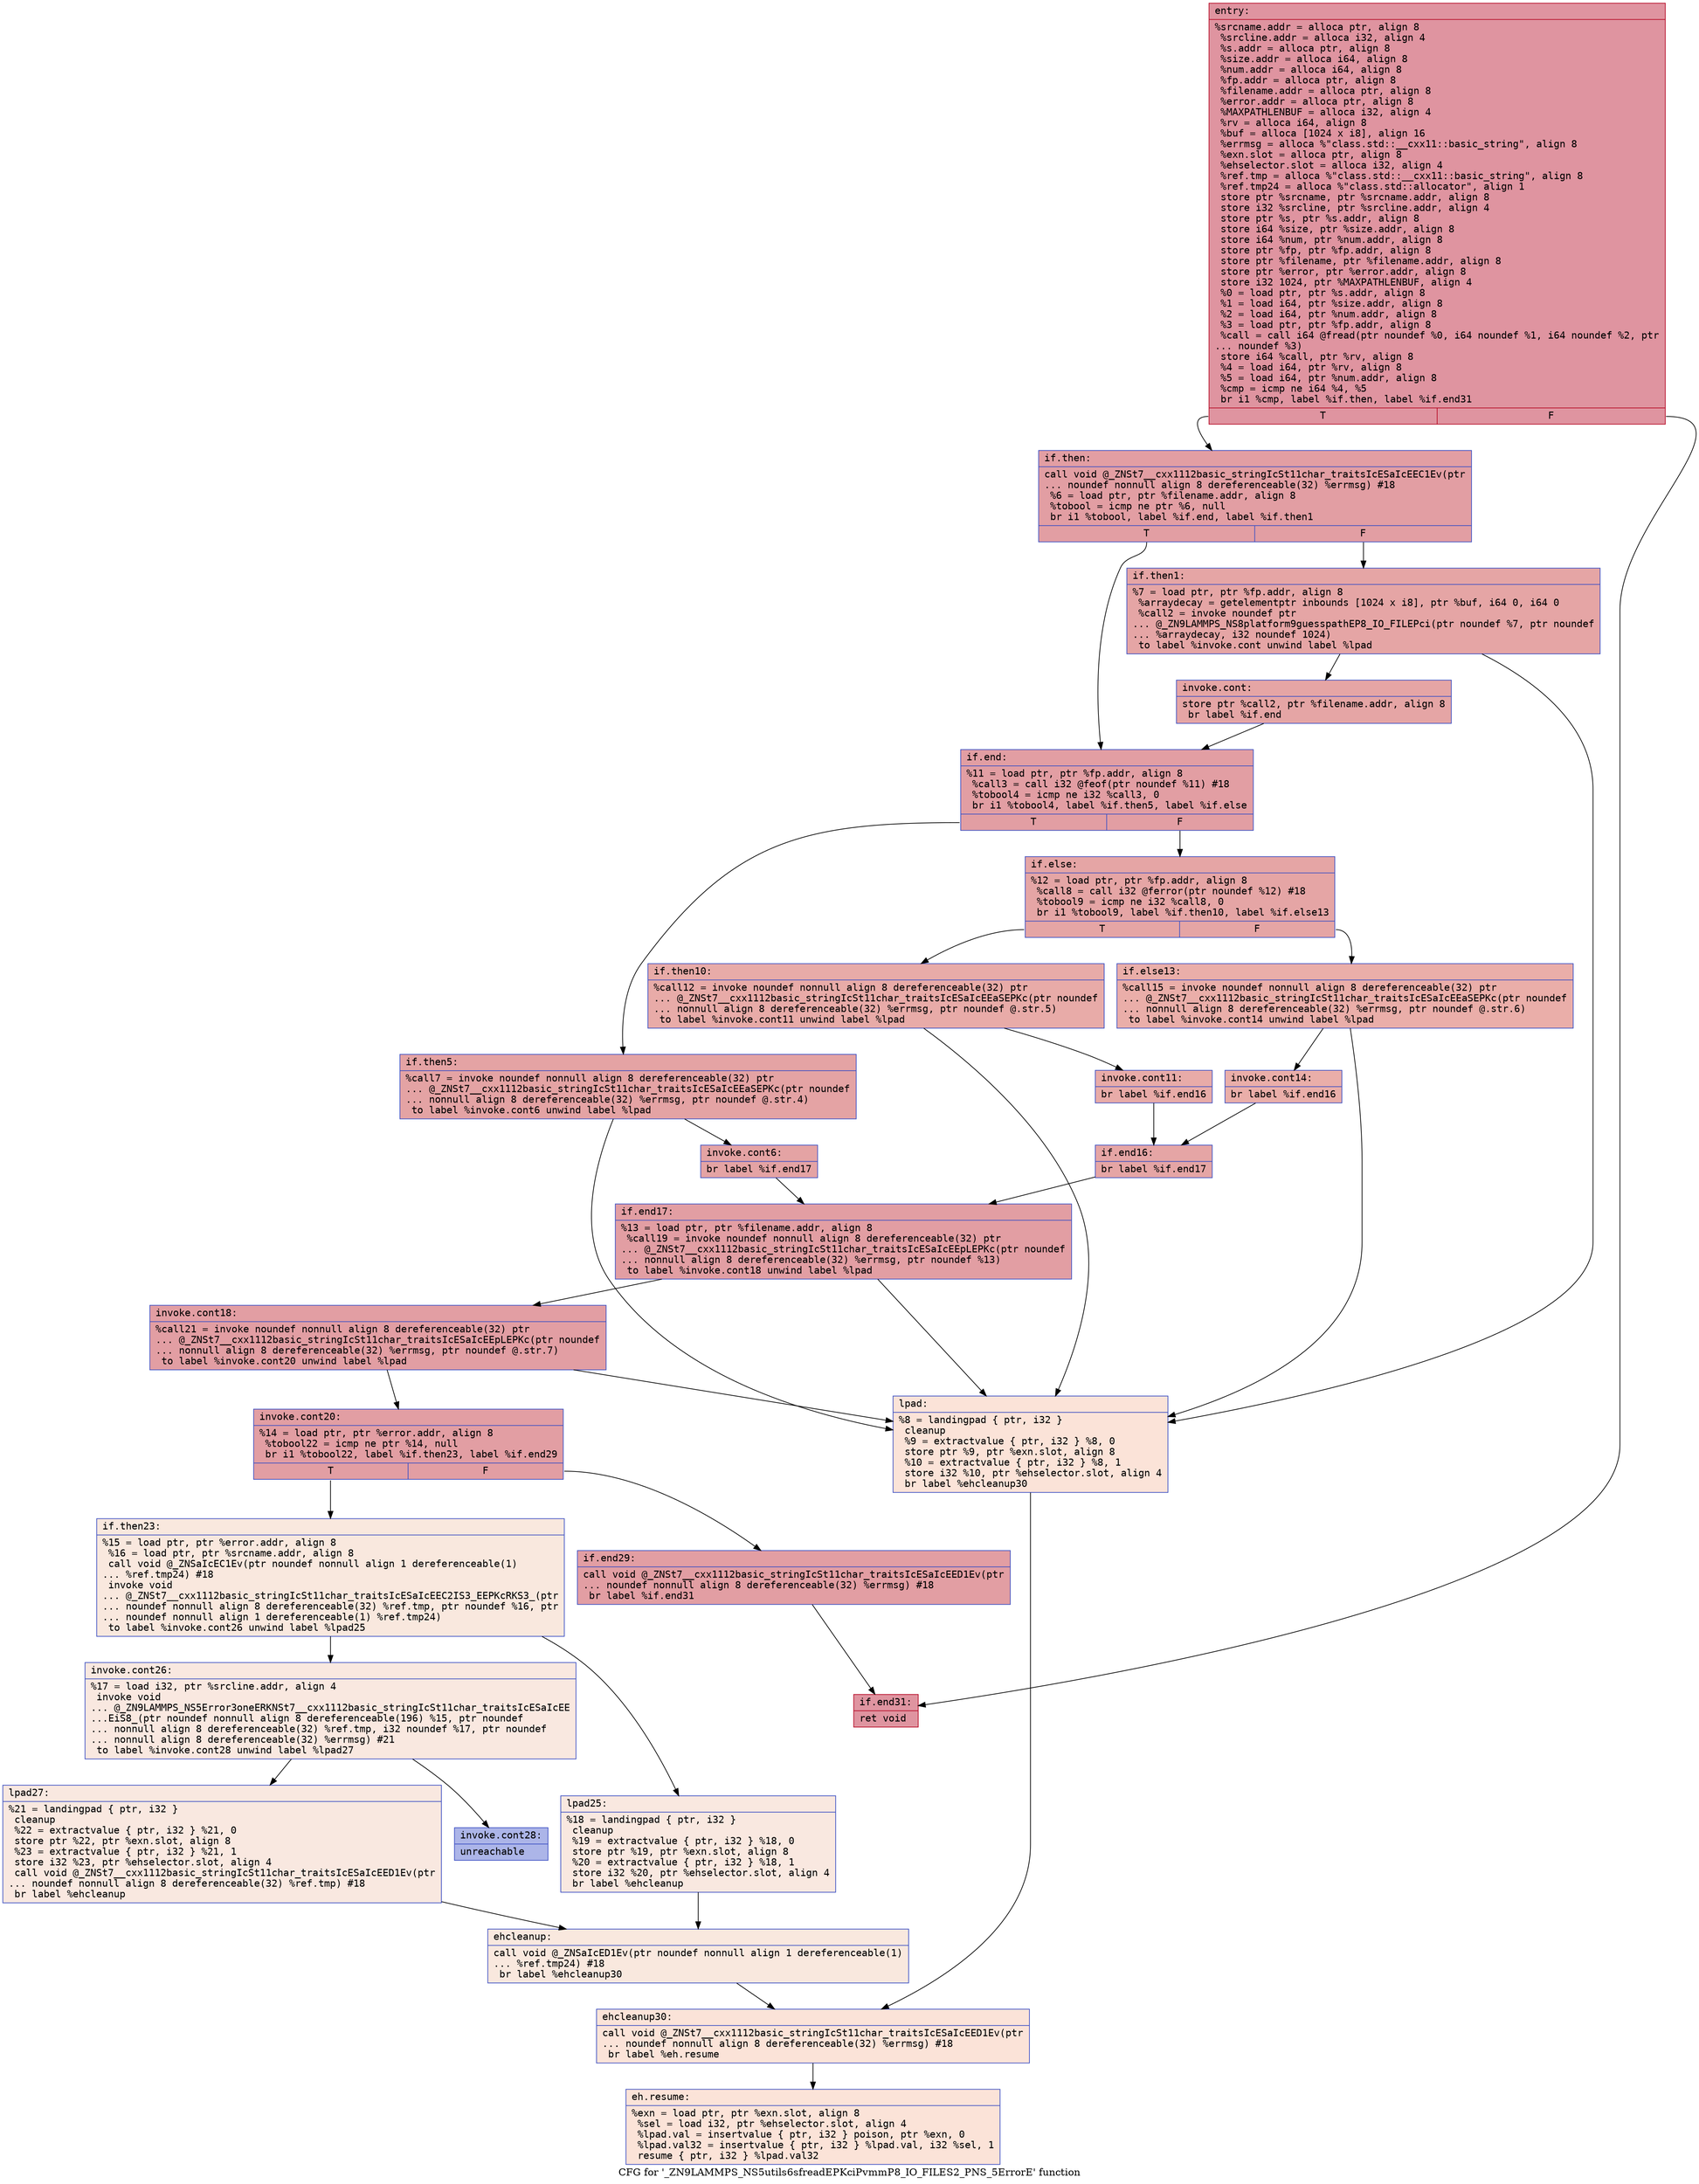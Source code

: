 digraph "CFG for '_ZN9LAMMPS_NS5utils6sfreadEPKciPvmmP8_IO_FILES2_PNS_5ErrorE' function" {
	label="CFG for '_ZN9LAMMPS_NS5utils6sfreadEPKciPvmmP8_IO_FILES2_PNS_5ErrorE' function";

	Node0x5584164e6210 [shape=record,color="#b70d28ff", style=filled, fillcolor="#b70d2870" fontname="Courier",label="{entry:\l|  %srcname.addr = alloca ptr, align 8\l  %srcline.addr = alloca i32, align 4\l  %s.addr = alloca ptr, align 8\l  %size.addr = alloca i64, align 8\l  %num.addr = alloca i64, align 8\l  %fp.addr = alloca ptr, align 8\l  %filename.addr = alloca ptr, align 8\l  %error.addr = alloca ptr, align 8\l  %MAXPATHLENBUF = alloca i32, align 4\l  %rv = alloca i64, align 8\l  %buf = alloca [1024 x i8], align 16\l  %errmsg = alloca %\"class.std::__cxx11::basic_string\", align 8\l  %exn.slot = alloca ptr, align 8\l  %ehselector.slot = alloca i32, align 4\l  %ref.tmp = alloca %\"class.std::__cxx11::basic_string\", align 8\l  %ref.tmp24 = alloca %\"class.std::allocator\", align 1\l  store ptr %srcname, ptr %srcname.addr, align 8\l  store i32 %srcline, ptr %srcline.addr, align 4\l  store ptr %s, ptr %s.addr, align 8\l  store i64 %size, ptr %size.addr, align 8\l  store i64 %num, ptr %num.addr, align 8\l  store ptr %fp, ptr %fp.addr, align 8\l  store ptr %filename, ptr %filename.addr, align 8\l  store ptr %error, ptr %error.addr, align 8\l  store i32 1024, ptr %MAXPATHLENBUF, align 4\l  %0 = load ptr, ptr %s.addr, align 8\l  %1 = load i64, ptr %size.addr, align 8\l  %2 = load i64, ptr %num.addr, align 8\l  %3 = load ptr, ptr %fp.addr, align 8\l  %call = call i64 @fread(ptr noundef %0, i64 noundef %1, i64 noundef %2, ptr\l... noundef %3)\l  store i64 %call, ptr %rv, align 8\l  %4 = load i64, ptr %rv, align 8\l  %5 = load i64, ptr %num.addr, align 8\l  %cmp = icmp ne i64 %4, %5\l  br i1 %cmp, label %if.then, label %if.end31\l|{<s0>T|<s1>F}}"];
	Node0x5584164e6210:s0 -> Node0x5584164e8010[tooltip="entry -> if.then\nProbability 50.00%" ];
	Node0x5584164e6210:s1 -> Node0x5584164e8060[tooltip="entry -> if.end31\nProbability 50.00%" ];
	Node0x5584164e8010 [shape=record,color="#3d50c3ff", style=filled, fillcolor="#be242e70" fontname="Courier",label="{if.then:\l|  call void @_ZNSt7__cxx1112basic_stringIcSt11char_traitsIcESaIcEEC1Ev(ptr\l... noundef nonnull align 8 dereferenceable(32) %errmsg) #18\l  %6 = load ptr, ptr %filename.addr, align 8\l  %tobool = icmp ne ptr %6, null\l  br i1 %tobool, label %if.end, label %if.then1\l|{<s0>T|<s1>F}}"];
	Node0x5584164e8010:s0 -> Node0x5584164e8160[tooltip="if.then -> if.end\nProbability 62.50%" ];
	Node0x5584164e8010:s1 -> Node0x5584164e8410[tooltip="if.then -> if.then1\nProbability 37.50%" ];
	Node0x5584164e8410 [shape=record,color="#3d50c3ff", style=filled, fillcolor="#c5333470" fontname="Courier",label="{if.then1:\l|  %7 = load ptr, ptr %fp.addr, align 8\l  %arraydecay = getelementptr inbounds [1024 x i8], ptr %buf, i64 0, i64 0\l  %call2 = invoke noundef ptr\l... @_ZN9LAMMPS_NS8platform9guesspathEP8_IO_FILEPci(ptr noundef %7, ptr noundef\l... %arraydecay, i32 noundef 1024)\l          to label %invoke.cont unwind label %lpad\l}"];
	Node0x5584164e8410 -> Node0x5584164e86b0[tooltip="if.then1 -> invoke.cont\nProbability 100.00%" ];
	Node0x5584164e8410 -> Node0x5584164e8730[tooltip="if.then1 -> lpad\nProbability 0.00%" ];
	Node0x5584164e86b0 [shape=record,color="#3d50c3ff", style=filled, fillcolor="#c5333470" fontname="Courier",label="{invoke.cont:\l|  store ptr %call2, ptr %filename.addr, align 8\l  br label %if.end\l}"];
	Node0x5584164e86b0 -> Node0x5584164e8160[tooltip="invoke.cont -> if.end\nProbability 100.00%" ];
	Node0x5584164e8730 [shape=record,color="#3d50c3ff", style=filled, fillcolor="#f6bfa670" fontname="Courier",label="{lpad:\l|  %8 = landingpad \{ ptr, i32 \}\l          cleanup\l  %9 = extractvalue \{ ptr, i32 \} %8, 0\l  store ptr %9, ptr %exn.slot, align 8\l  %10 = extractvalue \{ ptr, i32 \} %8, 1\l  store i32 %10, ptr %ehselector.slot, align 4\l  br label %ehcleanup30\l}"];
	Node0x5584164e8730 -> Node0x5584164e8cf0[tooltip="lpad -> ehcleanup30\nProbability 100.00%" ];
	Node0x5584164e8160 [shape=record,color="#3d50c3ff", style=filled, fillcolor="#be242e70" fontname="Courier",label="{if.end:\l|  %11 = load ptr, ptr %fp.addr, align 8\l  %call3 = call i32 @feof(ptr noundef %11) #18\l  %tobool4 = icmp ne i32 %call3, 0\l  br i1 %tobool4, label %if.then5, label %if.else\l|{<s0>T|<s1>F}}"];
	Node0x5584164e8160:s0 -> Node0x5584164e9010[tooltip="if.end -> if.then5\nProbability 62.50%" ];
	Node0x5584164e8160:s1 -> Node0x5584164e9090[tooltip="if.end -> if.else\nProbability 37.50%" ];
	Node0x5584164e9010 [shape=record,color="#3d50c3ff", style=filled, fillcolor="#c32e3170" fontname="Courier",label="{if.then5:\l|  %call7 = invoke noundef nonnull align 8 dereferenceable(32) ptr\l... @_ZNSt7__cxx1112basic_stringIcSt11char_traitsIcESaIcEEaSEPKc(ptr noundef\l... nonnull align 8 dereferenceable(32) %errmsg, ptr noundef @.str.4)\l          to label %invoke.cont6 unwind label %lpad\l}"];
	Node0x5584164e9010 -> Node0x5584164e9200[tooltip="if.then5 -> invoke.cont6\nProbability 100.00%" ];
	Node0x5584164e9010 -> Node0x5584164e8730[tooltip="if.then5 -> lpad\nProbability 0.00%" ];
	Node0x5584164e9200 [shape=record,color="#3d50c3ff", style=filled, fillcolor="#c32e3170" fontname="Courier",label="{invoke.cont6:\l|  br label %if.end17\l}"];
	Node0x5584164e9200 -> Node0x5584164e91b0[tooltip="invoke.cont6 -> if.end17\nProbability 100.00%" ];
	Node0x5584164e9090 [shape=record,color="#3d50c3ff", style=filled, fillcolor="#c5333470" fontname="Courier",label="{if.else:\l|  %12 = load ptr, ptr %fp.addr, align 8\l  %call8 = call i32 @ferror(ptr noundef %12) #18\l  %tobool9 = icmp ne i32 %call8, 0\l  br i1 %tobool9, label %if.then10, label %if.else13\l|{<s0>T|<s1>F}}"];
	Node0x5584164e9090:s0 -> Node0x5584164e96f0[tooltip="if.else -> if.then10\nProbability 62.50%" ];
	Node0x5584164e9090:s1 -> Node0x5584164e9770[tooltip="if.else -> if.else13\nProbability 37.50%" ];
	Node0x5584164e96f0 [shape=record,color="#3d50c3ff", style=filled, fillcolor="#cc403a70" fontname="Courier",label="{if.then10:\l|  %call12 = invoke noundef nonnull align 8 dereferenceable(32) ptr\l... @_ZNSt7__cxx1112basic_stringIcSt11char_traitsIcESaIcEEaSEPKc(ptr noundef\l... nonnull align 8 dereferenceable(32) %errmsg, ptr noundef @.str.5)\l          to label %invoke.cont11 unwind label %lpad\l}"];
	Node0x5584164e96f0 -> Node0x5584164e98f0[tooltip="if.then10 -> invoke.cont11\nProbability 100.00%" ];
	Node0x5584164e96f0 -> Node0x5584164e8730[tooltip="if.then10 -> lpad\nProbability 0.00%" ];
	Node0x5584164e98f0 [shape=record,color="#3d50c3ff", style=filled, fillcolor="#cc403a70" fontname="Courier",label="{invoke.cont11:\l|  br label %if.end16\l}"];
	Node0x5584164e98f0 -> Node0x5584164e98a0[tooltip="invoke.cont11 -> if.end16\nProbability 100.00%" ];
	Node0x5584164e9770 [shape=record,color="#3d50c3ff", style=filled, fillcolor="#d0473d70" fontname="Courier",label="{if.else13:\l|  %call15 = invoke noundef nonnull align 8 dereferenceable(32) ptr\l... @_ZNSt7__cxx1112basic_stringIcSt11char_traitsIcESaIcEEaSEPKc(ptr noundef\l... nonnull align 8 dereferenceable(32) %errmsg, ptr noundef @.str.6)\l          to label %invoke.cont14 unwind label %lpad\l}"];
	Node0x5584164e9770 -> Node0x5584164e7530[tooltip="if.else13 -> invoke.cont14\nProbability 100.00%" ];
	Node0x5584164e9770 -> Node0x5584164e8730[tooltip="if.else13 -> lpad\nProbability 0.00%" ];
	Node0x5584164e7530 [shape=record,color="#3d50c3ff", style=filled, fillcolor="#d0473d70" fontname="Courier",label="{invoke.cont14:\l|  br label %if.end16\l}"];
	Node0x5584164e7530 -> Node0x5584164e98a0[tooltip="invoke.cont14 -> if.end16\nProbability 100.00%" ];
	Node0x5584164e98a0 [shape=record,color="#3d50c3ff", style=filled, fillcolor="#c5333470" fontname="Courier",label="{if.end16:\l|  br label %if.end17\l}"];
	Node0x5584164e98a0 -> Node0x5584164e91b0[tooltip="if.end16 -> if.end17\nProbability 100.00%" ];
	Node0x5584164e91b0 [shape=record,color="#3d50c3ff", style=filled, fillcolor="#be242e70" fontname="Courier",label="{if.end17:\l|  %13 = load ptr, ptr %filename.addr, align 8\l  %call19 = invoke noundef nonnull align 8 dereferenceable(32) ptr\l... @_ZNSt7__cxx1112basic_stringIcSt11char_traitsIcESaIcEEpLEPKc(ptr noundef\l... nonnull align 8 dereferenceable(32) %errmsg, ptr noundef %13)\l          to label %invoke.cont18 unwind label %lpad\l}"];
	Node0x5584164e91b0 -> Node0x5584164ea240[tooltip="if.end17 -> invoke.cont18\nProbability 100.00%" ];
	Node0x5584164e91b0 -> Node0x5584164e8730[tooltip="if.end17 -> lpad\nProbability 0.00%" ];
	Node0x5584164ea240 [shape=record,color="#3d50c3ff", style=filled, fillcolor="#be242e70" fontname="Courier",label="{invoke.cont18:\l|  %call21 = invoke noundef nonnull align 8 dereferenceable(32) ptr\l... @_ZNSt7__cxx1112basic_stringIcSt11char_traitsIcESaIcEEpLEPKc(ptr noundef\l... nonnull align 8 dereferenceable(32) %errmsg, ptr noundef @.str.7)\l          to label %invoke.cont20 unwind label %lpad\l}"];
	Node0x5584164ea240 -> Node0x5584164ea430[tooltip="invoke.cont18 -> invoke.cont20\nProbability 100.00%" ];
	Node0x5584164ea240 -> Node0x5584164e8730[tooltip="invoke.cont18 -> lpad\nProbability 0.00%" ];
	Node0x5584164ea430 [shape=record,color="#3d50c3ff", style=filled, fillcolor="#be242e70" fontname="Courier",label="{invoke.cont20:\l|  %14 = load ptr, ptr %error.addr, align 8\l  %tobool22 = icmp ne ptr %14, null\l  br i1 %tobool22, label %if.then23, label %if.end29\l|{<s0>T|<s1>F}}"];
	Node0x5584164ea430:s0 -> Node0x5584164e74e0[tooltip="invoke.cont20 -> if.then23\nProbability 0.00%" ];
	Node0x5584164ea430:s1 -> Node0x5584164ea790[tooltip="invoke.cont20 -> if.end29\nProbability 100.00%" ];
	Node0x5584164e74e0 [shape=record,color="#3d50c3ff", style=filled, fillcolor="#f2cab570" fontname="Courier",label="{if.then23:\l|  %15 = load ptr, ptr %error.addr, align 8\l  %16 = load ptr, ptr %srcname.addr, align 8\l  call void @_ZNSaIcEC1Ev(ptr noundef nonnull align 1 dereferenceable(1)\l... %ref.tmp24) #18\l  invoke void\l... @_ZNSt7__cxx1112basic_stringIcSt11char_traitsIcESaIcEEC2IS3_EEPKcRKS3_(ptr\l... noundef nonnull align 8 dereferenceable(32) %ref.tmp, ptr noundef %16, ptr\l... noundef nonnull align 1 dereferenceable(1) %ref.tmp24)\l          to label %invoke.cont26 unwind label %lpad25\l}"];
	Node0x5584164e74e0 -> Node0x5584164eab20[tooltip="if.then23 -> invoke.cont26\nProbability 50.00%" ];
	Node0x5584164e74e0 -> Node0x5584164eaba0[tooltip="if.then23 -> lpad25\nProbability 50.00%" ];
	Node0x5584164eab20 [shape=record,color="#3d50c3ff", style=filled, fillcolor="#f1ccb870" fontname="Courier",label="{invoke.cont26:\l|  %17 = load i32, ptr %srcline.addr, align 4\l  invoke void\l... @_ZN9LAMMPS_NS5Error3oneERKNSt7__cxx1112basic_stringIcSt11char_traitsIcESaIcEE\l...EiS8_(ptr noundef nonnull align 8 dereferenceable(196) %15, ptr noundef\l... nonnull align 8 dereferenceable(32) %ref.tmp, i32 noundef %17, ptr noundef\l... nonnull align 8 dereferenceable(32) %errmsg) #21\l          to label %invoke.cont28 unwind label %lpad27\l}"];
	Node0x5584164eab20 -> Node0x5584164eaad0[tooltip="invoke.cont26 -> invoke.cont28\nProbability 0.00%" ];
	Node0x5584164eab20 -> Node0x5584164eaeb0[tooltip="invoke.cont26 -> lpad27\nProbability 100.00%" ];
	Node0x5584164eaad0 [shape=record,color="#3d50c3ff", style=filled, fillcolor="#4358cb70" fontname="Courier",label="{invoke.cont28:\l|  unreachable\l}"];
	Node0x5584164eaba0 [shape=record,color="#3d50c3ff", style=filled, fillcolor="#f1ccb870" fontname="Courier",label="{lpad25:\l|  %18 = landingpad \{ ptr, i32 \}\l          cleanup\l  %19 = extractvalue \{ ptr, i32 \} %18, 0\l  store ptr %19, ptr %exn.slot, align 8\l  %20 = extractvalue \{ ptr, i32 \} %18, 1\l  store i32 %20, ptr %ehselector.slot, align 4\l  br label %ehcleanup\l}"];
	Node0x5584164eaba0 -> Node0x5584164eb470[tooltip="lpad25 -> ehcleanup\nProbability 100.00%" ];
	Node0x5584164eaeb0 [shape=record,color="#3d50c3ff", style=filled, fillcolor="#f1ccb870" fontname="Courier",label="{lpad27:\l|  %21 = landingpad \{ ptr, i32 \}\l          cleanup\l  %22 = extractvalue \{ ptr, i32 \} %21, 0\l  store ptr %22, ptr %exn.slot, align 8\l  %23 = extractvalue \{ ptr, i32 \} %21, 1\l  store i32 %23, ptr %ehselector.slot, align 4\l  call void @_ZNSt7__cxx1112basic_stringIcSt11char_traitsIcESaIcEED1Ev(ptr\l... noundef nonnull align 8 dereferenceable(32) %ref.tmp) #18\l  br label %ehcleanup\l}"];
	Node0x5584164eaeb0 -> Node0x5584164eb470[tooltip="lpad27 -> ehcleanup\nProbability 100.00%" ];
	Node0x5584164eb470 [shape=record,color="#3d50c3ff", style=filled, fillcolor="#f2cab570" fontname="Courier",label="{ehcleanup:\l|  call void @_ZNSaIcED1Ev(ptr noundef nonnull align 1 dereferenceable(1)\l... %ref.tmp24) #18\l  br label %ehcleanup30\l}"];
	Node0x5584164eb470 -> Node0x5584164e8cf0[tooltip="ehcleanup -> ehcleanup30\nProbability 100.00%" ];
	Node0x5584164ea790 [shape=record,color="#3d50c3ff", style=filled, fillcolor="#be242e70" fontname="Courier",label="{if.end29:\l|  call void @_ZNSt7__cxx1112basic_stringIcSt11char_traitsIcESaIcEED1Ev(ptr\l... noundef nonnull align 8 dereferenceable(32) %errmsg) #18\l  br label %if.end31\l}"];
	Node0x5584164ea790 -> Node0x5584164e8060[tooltip="if.end29 -> if.end31\nProbability 100.00%" ];
	Node0x5584164e8cf0 [shape=record,color="#3d50c3ff", style=filled, fillcolor="#f6bfa670" fontname="Courier",label="{ehcleanup30:\l|  call void @_ZNSt7__cxx1112basic_stringIcSt11char_traitsIcESaIcEED1Ev(ptr\l... noundef nonnull align 8 dereferenceable(32) %errmsg) #18\l  br label %eh.resume\l}"];
	Node0x5584164e8cf0 -> Node0x5584164ebae0[tooltip="ehcleanup30 -> eh.resume\nProbability 100.00%" ];
	Node0x5584164e8060 [shape=record,color="#b70d28ff", style=filled, fillcolor="#b70d2870" fontname="Courier",label="{if.end31:\l|  ret void\l}"];
	Node0x5584164ebae0 [shape=record,color="#3d50c3ff", style=filled, fillcolor="#f6bfa670" fontname="Courier",label="{eh.resume:\l|  %exn = load ptr, ptr %exn.slot, align 8\l  %sel = load i32, ptr %ehselector.slot, align 4\l  %lpad.val = insertvalue \{ ptr, i32 \} poison, ptr %exn, 0\l  %lpad.val32 = insertvalue \{ ptr, i32 \} %lpad.val, i32 %sel, 1\l  resume \{ ptr, i32 \} %lpad.val32\l}"];
}
